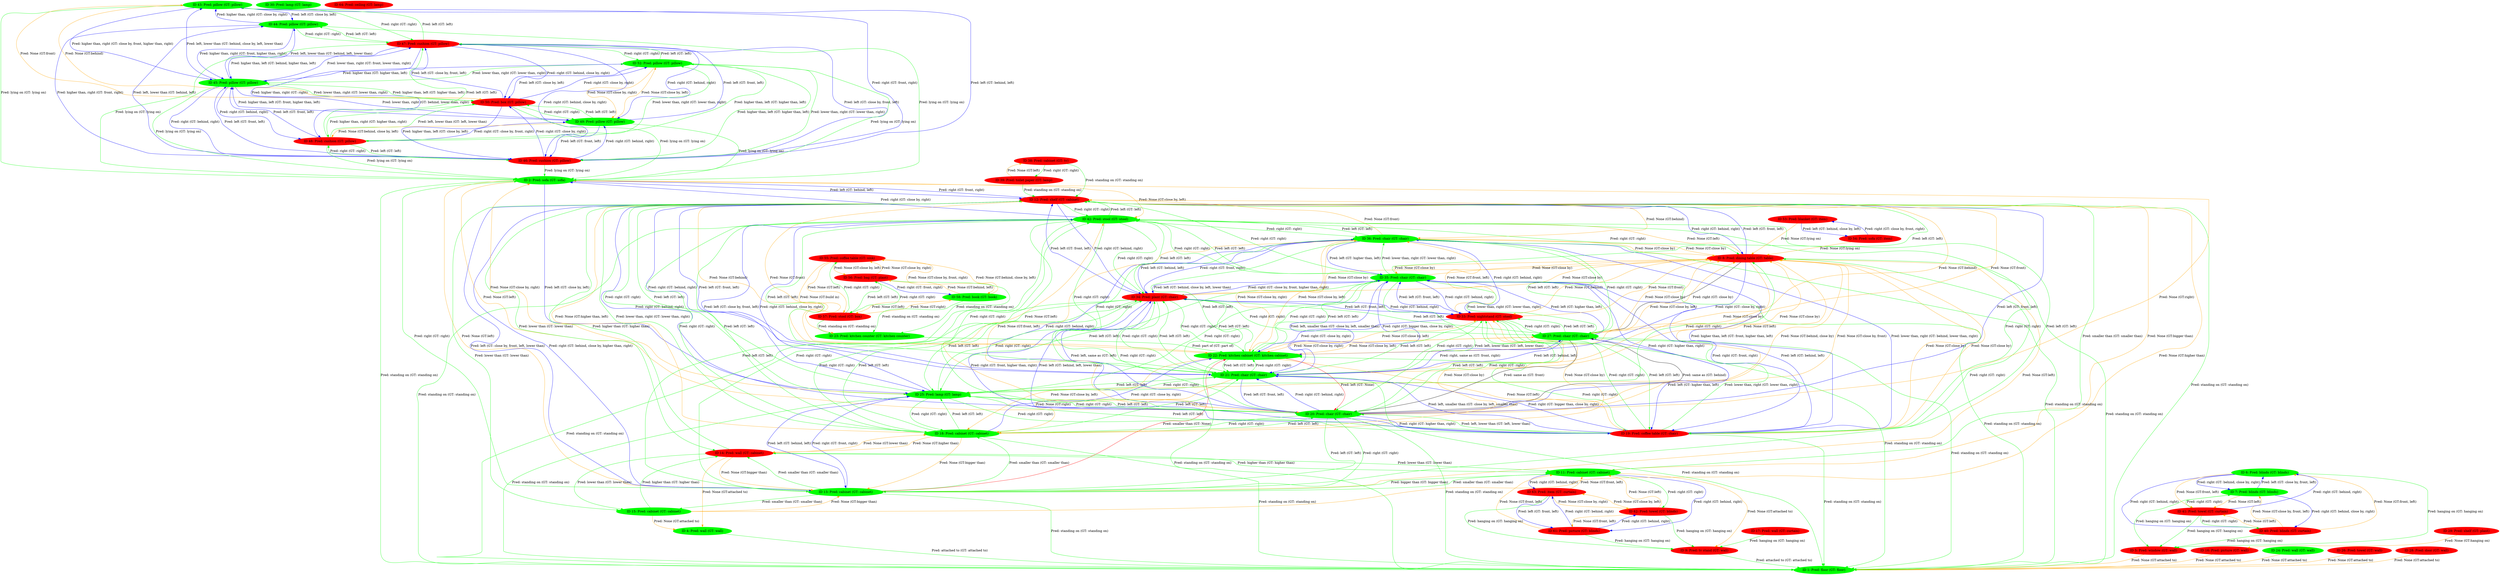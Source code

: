 // 3DSSG: f62fd5fd-9a3f-2f44-883a-1e5cf819608e
digraph "f62fd5fd-9a3f-2f44-883a-1e5cf819608e" {
	1 [label="ID 1: Pred: floor (GT: floor)" color=green style=filled]
	2 [label="ID 2: Pred: sofa (GT: sofa)" color=green style=filled]
	4 [label="ID 4: Pred: wall (GT: wall)" color=green style=filled]
	5 [label="ID 5: Pred: window (GT: wall)" color=red style=filled]
	6 [label="ID 6: Pred: blinds (GT: blinds)" color=green style=filled]
	7 [label="ID 7: Pred: blinds (GT: blinds)" color=green style=filled]
	8 [label="ID 8: Pred: dining table (GT: table)" color=red style=filled]
	9 [label="ID 9: Pred: tv stand (GT: wall)" color=red style=filled]
	11 [label="ID 11: Pred: cabinet (GT: cabinet)" color=green style=filled]
	12 [label="ID 12: Pred: shelf (GT: cabinet)" color=red style=filled]
	13 [label="ID 13: Pred: cabinet (GT: cabinet)" color=green style=filled]
	14 [label="ID 14: Pred: wall (GT: cabinet)" color=red style=filled]
	15 [label="ID 15: Pred: cabinet (GT: cabinet)" color=green style=filled]
	16 [label="ID 16: Pred: picture (GT: wall)" color=red style=filled]
	17 [label="ID 17: Pred: wall (GT: curtain)" color=red style=filled]
	18 [label="ID 18: Pred: cabinet (GT: cabinet)" color=green style=filled]
	19 [label="ID 19: Pred: coffee table (GT: chair)" color=red style=filled]
	20 [label="ID 20: Pred: chair (GT: chair)" color=green style=filled]
	21 [label="ID 21: Pred: chair (GT: chair)" color=green style=filled]
	22 [label="ID 22: Pred: kitchen cabinet (GT: kitchen cabinet)" color=green style=filled]
	23 [label="ID 23: Pred: kitchen counter (GT: kitchen counter)" color=green style=filled]
	24 [label="ID 24: Pred: wall (GT: wall)" color=green style=filled]
	25 [label="ID 25: Pred: lamp (GT: lamp)" color=green style=filled]
	26 [label="ID 26: Pred: towel (GT: wall)" color=red style=filled]
	27 [label="ID 27: Pred: chair (GT: chair)" color=green style=filled]
	28 [label="ID 28: Pred: door (GT: wall)" color=red style=filled]
	29 [label="ID 29: Pred: shelf (GT: plant)" color=red style=filled]
	30 [label="ID 30: Pred: lamp (GT: lamp)" color=green style=filled]
	33 [label="ID 33: Pred: nightstand (GT: stool)" color=red style=filled]
	34 [label="ID 34: Pred: plant (GT: chair)" color=red style=filled]
	35 [label="ID 35: Pred: chair (GT: chair)" color=green style=filled]
	36 [label="ID 36: Pred: chair (GT: chair)" color=green style=filled]
	38 [label="ID 38: Pred: cabinet (GT: tv)" color=red style=filled]
	39 [label="ID 39: Pred: toilet paper (GT: lamp)" color=red style=filled]
	40 [label="ID 40: Pred: blinds (GT: curtain)" color=red style=filled]
	41 [label="ID 41: Pred: towel (GT: curtain)" color=red style=filled]
	42 [label="ID 42: Pred: stool (GT: stool)" color=green style=filled]
	43 [label="ID 43: Pred: pillow (GT: pillow)" color=green style=filled]
	44 [label="ID 44: Pred: pillow (GT: pillow)" color=green style=filled]
	45 [label="ID 45: Pred: pillow (GT: pillow)" color=green style=filled]
	46 [label="ID 46: Pred: cushion (GT: pillow)" color=red style=filled]
	47 [label="ID 47: Pred: cushion (GT: pillow)" color=red style=filled]
	48 [label="ID 48: Pred: cushion (GT: pillow)" color=red style=filled]
	49 [label="ID 49: Pred: pillow (GT: pillow)" color=green style=filled]
	50 [label="ID 50: Pred: box (GT: pillow)" color=red style=filled]
	52 [label="ID 52: Pred: pillow (GT: pillow)" color=green style=filled]
	53 [label="ID 53: Pred: blanket (GT: item)" color=red style=filled]
	54 [label="ID 54: Pred: sofa (GT: item)" color=red style=filled]
	55 [label="ID 55: Pred: coffee table (GT: sink)" color=red style=filled]
	56 [label="ID 56: Pred: bag (GT: plant)" color=red style=filled]
	57 [label="ID 57: Pred: stool (GT: box)" color=red style=filled]
	58 [label="ID 58: Pred: book (GT: book)" color=green style=filled]
	61 [label="ID 61: Pred: picture (GT: blinds)" color=red style=filled]
	62 [label="ID 62: Pred: towel (GT: blinds)" color=red style=filled]
	63 [label="ID 63: Pred: item (GT: curtain)" color=red style=filled]
	64 [label="ID 64: Pred: ceiling (GT: lamp)" color=red style=filled]
	2 -> 1 [label="Pred: standing on (GT: standing on)" color=green]
	2 -> 12 [label="Pred: left (GT: behind, left)" color=blue]
	2 -> 13 [label="Pred: None (GT:left)" color=orange]
	2 -> 20 [label="Pred: None (GT:left)" color=orange]
	2 -> 25 [label="Pred: left (GT: close by, left)" color=blue]
	2 -> 42 [label="Pred: None (GT:close by, left)" color=orange]
	4 -> 1 [label="Pred: attached to (GT: attached to)" color=green]
	5 -> 1 [label="Pred: None (GT:attached to)" color=orange]
	6 -> 5 [label="Pred: hanging on (GT: hanging on)" color=green]
	6 -> 7 [label="Pred: right (GT: behind, close by, right)" color=blue]
	6 -> 40 [label="Pred: right (GT: behind, right)" color=blue]
	6 -> 41 [label="Pred: None (GT:front, left)" color=orange]
	7 -> 5 [label="Pred: hanging on (GT: hanging on)" color=green]
	7 -> 6 [label="Pred: left (GT: close by, front, left)" color=blue]
	7 -> 40 [label="Pred: right (GT: behind, close by, right)" color=blue]
	7 -> 41 [label="Pred: None (GT:left)" color=orange]
	8 -> 1 [label="Pred: standing on (GT: standing on)" color=green]
	8 -> 12 [label="Pred: left (GT: front, left)" color=blue]
	8 -> 13 [label="Pred: None (GT:left)" color=orange]
	8 -> 19 [label="Pred: None (GT:close by)" color=orange]
	8 -> 20 [label="Pred: None (GT:close by, front)" color=orange]
	8 -> 21 [label="Pred: None (GT:close by)" color=orange]
	8 -> 22 [label="Pred: right (GT: close by, right)" color=blue]
	8 -> 25 [label="Pred: None (GT:left)" color=orange]
	8 -> 27 [label="Pred: right (GT: close by)" color=black]
	8 -> 33 [label="Pred: None (GT:behind)" color=orange]
	8 -> 34 [label="Pred: None (GT:close by)" color=orange]
	8 -> 35 [label="Pred: None (GT:close by)" color=orange]
	8 -> 36 [label="Pred: None (GT:close by)" color=orange]
	8 -> 42 [label="Pred: None (GT:left)" color=orange]
	9 -> 1 [label="Pred: attached to (GT: attached to)" color=green]
	11 -> 9 [label="Pred: None (GT:attached to)" color=orange]
	11 -> 12 [label="Pred: None (GT:bigger than)" color=orange]
	11 -> 13 [label="Pred: bigger than (GT: bigger than)" color=green]
	11 -> 14 [label="Pred: higher than (GT: higher than)" color=green]
	11 -> 61 [label="Pred: right (GT: behind, right)" color=blue]
	11 -> 62 [label="Pred: right (GT: right)" color=green]
	11 -> 63 [label="Pred: right (GT: behind, right)" color=blue]
	12 -> 1 [label="Pred: standing on (GT: standing on)" color=green]
	12 -> 2 [label="Pred: right (GT: front, right)" color=blue]
	12 -> 8 [label="Pred: right (GT: behind, right)" color=blue]
	12 -> 11 [label="Pred: smaller than (GT: smaller than)" color=green]
	12 -> 13 [label="Pred: left (GT: close by, front, left, lower than)" color=blue]
	12 -> 14 [label="Pred: lower than (GT: lower than)" color=green]
	12 -> 15 [label="Pred: lower than (GT: lower than)" color=green]
	12 -> 18 [label="Pred: lower than, right (GT: lower than, right)" color=green]
	12 -> 20 [label="Pred: right (GT: behind, right)" color=blue]
	12 -> 21 [label="Pred: right (GT: behind, right)" color=blue]
	12 -> 22 [label="Pred: None (GT:behind)" color=orange]
	12 -> 25 [label="Pred: right (GT: right)" color=green]
	12 -> 27 [label="Pred: None (GT:behind)" color=orange]
	12 -> 34 [label="Pred: right (GT: behind, right)" color=blue]
	12 -> 35 [label="Pred: right (GT: right)" color=green]
	12 -> 36 [label="Pred: None (GT:behind)" color=orange]
	12 -> 42 [label="Pred: right (GT: right)" color=green]
	13 -> 1 [label="Pred: standing on (GT: standing on)" color=green]
	13 -> 2 [label="Pred: right (GT: right)" color=green]
	13 -> 8 [label="Pred: right (GT: right)" color=green]
	13 -> 11 [label="Pred: smaller than (GT: smaller than)" color=green]
	13 -> 12 [label="Pred: right (GT: behind, close by, higher than, right)" color=blue]
	13 -> 14 [label="Pred: smaller than (GT: smaller than)" color=green]
	13 -> 15 [label="Pred: smaller than (GT: smaller than)" color=green]
	13 -> 18 [label="Pred: smaller than (GT: smaller than)" color=green]
	13 -> 20 [label="Pred: right (GT: right)" color=green]
	13 -> 25 [label="Pred: right (GT: front, right)" color=blue]
	13 -> 42 [label="Pred: right (GT: right)" color=green]
	14 -> 4 [label="Pred: None (GT:attached to)" color=orange]
	14 -> 11 [label="Pred: lower than (GT: lower than)" color=green]
	14 -> 12 [label="Pred: higher than (GT: higher than)" color=green]
	14 -> 13 [label="Pred: None (GT:bigger than)" color=orange]
	14 -> 15 [label="Pred: lower than (GT: lower than)" color=green]
	14 -> 18 [label="Pred: None (GT:lower than)" color=orange]
	15 -> 4 [label="Pred: None (GT:attached to)" color=orange]
	15 -> 12 [label="Pred: None (GT:higher than)" color=orange]
	15 -> 13 [label="Pred: None (GT:bigger than)" color=orange]
	15 -> 14 [label="Pred: higher than (GT: higher than)" color=green]
	16 -> 1 [label="Pred: None (GT:attached to)" color=orange]
	17 -> 9 [label="Pred: hanging on (GT: hanging on)" color=green]
	18 -> 1 [label="Pred: standing on (GT: standing on)" color=green]
	18 -> 12 [label="Pred: None (GT:higher than, left)" color=orange]
	18 -> 13 [label="Pred: None (GT:bigger than)" color=orange]
	18 -> 14 [label="Pred: None (GT:higher than)" color=orange]
	18 -> 20 [label="Pred: left (GT: left)" color=green]
	18 -> 21 [label="Pred: left (GT: left)" color=green]
	18 -> 22 [label="Pred: right (GT: close by, right)" color=blue]
	18 -> 25 [label="Pred: left (GT: left)" color=green]
	18 -> 33 [label="Pred: None (GT:close by)" color=orange]
	18 -> 34 [label="Pred: left (GT: left)" color=green]
	18 -> 42 [label="Pred: left (GT: left)" color=green]
	19 -> 1 [label="Pred: standing on (GT: standing on)" color=green]
	19 -> 8 [label="Pred: None (GT:close by)" color=orange]
	19 -> 20 [label="Pred: left, lower than (GT: left, lower than)" color=green]
	19 -> 21 [label="Pred: left, smaller than (GT: close by, left, smaller than)" color=blue]
	19 -> 22 [label="Pred: right (GT: right)" color=green]
	19 -> 25 [label="Pred: left (GT: left)" color=green]
	19 -> 27 [label="Pred: lower than, right (GT: lower than, right)" color=green]
	19 -> 33 [label="Pred: right (GT: right)" color=green]
	19 -> 34 [label="Pred: left (GT: behind, left, lower than)" color=blue]
	19 -> 35 [label="Pred: left (GT: behind, left)" color=blue]
	19 -> 36 [label="Pred: lower than, right (GT: behind, lower than, right)" color=blue]
	19 -> 42 [label="Pred: left (GT: left)" color=green]
	20 -> 1 [label="Pred: standing on (GT: standing on)" color=green]
	20 -> 2 [label="Pred: None (GT:right)" color=orange]
	20 -> 8 [label="Pred: None (GT:behind, close by)" color=orange]
	20 -> 12 [label="Pred: left (GT: front, left)" color=blue]
	20 -> 13 [label="Pred: left (GT: left)" color=green]
	20 -> 18 [label="Pred: right (GT: right)" color=green]
	20 -> 19 [label="Pred: right (GT: higher than, right)" color=blue]
	20 -> 21 [label="Pred: right (GT: behind, right)" color=blue]
	20 -> 25 [label="Pred: left (GT: left)" color=green]
	20 -> 27 [label="Pred: same as (GT: behind)" color=black]
	20 -> 33 [label="Pred: right (GT: right)" color=green]
	20 -> 34 [label="Pred: right (GT: right)" color=green]
	20 -> 35 [label="Pred: right (GT: higher than, right)" color=blue]
	20 -> 36 [label="Pred: right (GT: behind, right)" color=blue]
	20 -> 42 [label="Pred: None (GT:left)" color=orange]
	21 -> 1 [label="Pred: standing on (GT: standing on)" color=green]
	21 -> 8 [label="Pred: None (GT:close by)" color=orange]
	21 -> 12 [label="Pred: left (GT: front, left)" color=blue]
	21 -> 18 [label="Pred: None (GT:right)" color=orange]
	21 -> 19 [label="Pred: right (GT: bigger than, close by, right)" color=blue]
	21 -> 20 [label="Pred: left (GT: front, left)" color=blue]
	21 -> 22 [label="Pred: right (GT: right)" color=green]
	21 -> 25 [label="Pred: left (GT: left)" color=green]
	21 -> 27 [label="Pred: right, same as (GT: front, right)" color=blue]
	21 -> 33 [label="Pred: right (GT: right)" color=green]
	21 -> 34 [label="Pred: left (GT: left)" color=green]
	21 -> 35 [label="Pred: right (GT: bigger than, close by, right)" color=blue]
	21 -> 36 [label="Pred: right (GT: right)" color=green]
	21 -> 42 [label="Pred: left (GT: left)" color=green]
	22 -> 1 [label="Pred: standing on (GT: standing on)" color=green]
	22 -> 8 [label="Pred: None (GT:close by, left)" color=orange]
	22 -> 12 [label="Pred: None (GT:front)" color=orange]
	22 -> 18 [label="Pred: None (GT:close by, left)" color=orange]
	22 -> 19 [label="Pred: None (GT:left)" color=orange]
	22 -> 21 [label="Pred: left (GT: left)" color=green]
	22 -> 27 [label="Pred: None (GT:close by, left)" color=orange]
	22 -> 33 [label="Pred: None (GT:close by, left)" color=orange]
	22 -> 34 [label="Pred: left (GT: left)" color=green]
	22 -> 35 [label="Pred: left (GT: left)" color=green]
	22 -> 36 [label="Pred: None (GT:close by, left)" color=orange]
	23 -> 22 [label="Pred: part of (GT: part of)" color=green]
	24 -> 1 [label="Pred: None (GT:attached to)" color=orange]
	25 -> 1 [label="Pred: standing on (GT: standing on)" color=green]
	25 -> 2 [label="Pred: None (GT:close by, right)" color=orange]
	25 -> 8 [label="Pred: right (GT: right)" color=green]
	25 -> 12 [label="Pred: left (GT: left)" color=green]
	25 -> 13 [label="Pred: left (GT: behind, left)" color=blue]
	25 -> 18 [label="Pred: right (GT: right)" color=green]
	25 -> 19 [label="Pred: right (GT: right)" color=green]
	25 -> 20 [label="Pred: right (GT: right)" color=green]
	25 -> 21 [label="Pred: right (GT: right)" color=green]
	25 -> 34 [label="Pred: right (GT: right)" color=green]
	25 -> 35 [label="Pred: right (GT: right)" color=green]
	25 -> 42 [label="Pred: right (GT: behind, close by, right)" color=blue]
	26 -> 1 [label="Pred: None (GT:attached to)" color=orange]
	27 -> 1 [label="Pred: standing on (GT: standing on)" color=green]
	27 -> 8 [label="Pred: None (GT:close by)" color=orange]
	27 -> 12 [label="Pred: None (GT:front)" color=orange]
	27 -> 19 [label="Pred: left (GT: higher than, left)" color=blue]
	27 -> 20 [label="Pred: same as (GT: front)" color=black]
	27 -> 21 [label="Pred: left (GT: behind, left)" color=blue]
	27 -> 22 [label="Pred: None (GT:close by, right)" color=orange]
	27 -> 33 [label="Pred: left (GT: left)" color=green]
	27 -> 34 [label="Pred: left (GT: left)" color=green]
	27 -> 35 [label="Pred: left (GT: higher than, left)" color=blue]
	27 -> 36 [label="Pred: left (GT: left)" color=green]
	28 -> 1 [label="Pred: None (GT:attached to)" color=orange]
	29 -> 16 [label="Pred: None (GT:hanging on)" color=orange]
	33 -> 1 [label="Pred: standing on (GT: standing on)" color=green]
	33 -> 8 [label="Pred: None (GT:front)" color=orange]
	33 -> 18 [label="Pred: None (GT:close by)" color=orange]
	33 -> 19 [label="Pred: left (GT: left)" color=green]
	33 -> 20 [label="Pred: left (GT: left)" color=green]
	33 -> 21 [label="Pred: left (GT: left)" color=green]
	33 -> 22 [label="Pred: right (GT: close by, right)" color=blue]
	33 -> 27 [label="Pred: right (GT: right)" color=green]
	33 -> 34 [label="Pred: left (GT: front, left)" color=blue]
	33 -> 35 [label="Pred: left (GT: front, left)" color=blue]
	33 -> 36 [label="Pred: None (GT:front, left)" color=orange]
	34 -> 1 [label="Pred: standing on (GT: standing on)" color=green]
	34 -> 8 [label="Pred: None (GT:close by)" color=orange]
	34 -> 12 [label="Pred: left (GT: front, left)" color=blue]
	34 -> 18 [label="Pred: right (GT: right)" color=green]
	34 -> 19 [label="Pred: right (GT: front, higher than, right)" color=blue]
	34 -> 20 [label="Pred: left, same as (GT: left)" color=blue]
	34 -> 21 [label="Pred: right (GT: right)" color=green]
	34 -> 22 [label="Pred: right (GT: right)" color=green]
	34 -> 25 [label="Pred: left (GT: left)" color=green]
	34 -> 27 [label="Pred: right (GT: right)" color=green]
	34 -> 33 [label="Pred: right (GT: behind, right)" color=blue]
	34 -> 35 [label="Pred: right (GT: close by, front, higher than, right)" color=blue]
	34 -> 36 [label="Pred: right (GT: front, right)" color=blue]
	34 -> 42 [label="Pred: left (GT: left)" color=green]
	35 -> 1 [label="Pred: standing on (GT: standing on)" color=green]
	35 -> 8 [label="Pred: None (GT:close by)" color=orange]
	35 -> 12 [label="Pred: left (GT: left)" color=green]
	35 -> 19 [label="Pred: right (GT: front, right)" color=blue]
	35 -> 20 [label="Pred: left, lower than (GT: left, lower than)" color=green]
	35 -> 21 [label="Pred: left, smaller than (GT: close by, left, smaller than)" color=blue]
	35 -> 22 [label="Pred: right (GT: right)" color=green]
	35 -> 25 [label="Pred: left (GT: left)" color=green]
	35 -> 27 [label="Pred: lower than, right (GT: lower than, right)" color=green]
	35 -> 33 [label="Pred: right (GT: behind, right)" color=blue]
	35 -> 34 [label="Pred: left (GT: behind, close by, left, lower than)" color=blue]
	35 -> 36 [label="Pred: lower than, right (GT: lower than, right)" color=green]
	35 -> 42 [label="Pred: left (GT: left)" color=green]
	36 -> 1 [label="Pred: standing on (GT: standing on)" color=green]
	36 -> 8 [label="Pred: None (GT:close by)" color=orange]
	36 -> 12 [label="Pred: None (GT:front)" color=orange]
	36 -> 19 [label="Pred: higher than, left (GT: front, higher than, left)" color=blue]
	36 -> 20 [label="Pred: None (GT:front, left)" color=orange]
	36 -> 21 [label="Pred: left (GT: left)" color=green]
	36 -> 22 [label="Pred: None (GT:close by, right)" color=orange]
	36 -> 27 [label="Pred: right (GT: right)" color=green]
	36 -> 33 [label="Pred: right (GT: behind, right)" color=blue]
	36 -> 34 [label="Pred: left (GT: behind, left)" color=blue]
	36 -> 35 [label="Pred: left (GT: higher than, left)" color=blue]
	36 -> 42 [label="Pred: left (GT: left)" color=green]
	38 -> 12 [label="Pred: standing on (GT: standing on)" color=green]
	38 -> 39 [label="Pred: right (GT: right)" color=green]
	39 -> 12 [label="Pred: standing on (GT: standing on)" color=green]
	39 -> 38 [label="Pred: None (GT:left)" color=orange]
	40 -> 5 [label="Pred: hanging on (GT: hanging on)" color=green]
	40 -> 6 [label="Pred: None (GT:front, left)" color=orange]
	40 -> 7 [label="Pred: None (GT:close by, front, left)" color=orange]
	40 -> 41 [label="Pred: None (GT:left)" color=orange]
	41 -> 5 [label="Pred: hanging on (GT: hanging on)" color=green]
	41 -> 6 [label="Pred: right (GT: behind, right)" color=blue]
	41 -> 7 [label="Pred: right (GT: right)" color=green]
	41 -> 40 [label="Pred: right (GT: right)" color=green]
	42 -> 1 [label="Pred: standing on (GT: standing on)" color=green]
	42 -> 2 [label="Pred: right (GT: close by, right)" color=blue]
	42 -> 8 [label="Pred: right (GT: right)" color=green]
	42 -> 12 [label="Pred: left (GT: left)" color=green]
	42 -> 13 [label="Pred: left (GT: left)" color=green]
	42 -> 18 [label="Pred: right (GT: right)" color=green]
	42 -> 19 [label="Pred: right (GT: right)" color=green]
	42 -> 20 [label="Pred: right (GT: right)" color=green]
	42 -> 21 [label="Pred: right (GT: right)" color=green]
	42 -> 25 [label="Pred: left (GT: close by, front, left)" color=blue]
	42 -> 34 [label="Pred: right (GT: right)" color=green]
	42 -> 35 [label="Pred: right (GT: right)" color=green]
	42 -> 36 [label="Pred: right (GT: right)" color=green]
	43 -> 2 [label="Pred: lying on (GT: lying on)" color=green]
	43 -> 44 [label="Pred: left (GT: close by, left)" color=blue]
	43 -> 45 [label="Pred: higher than, right (GT: close by, front, higher than, right)" color=blue]
	43 -> 46 [label="Pred: right (GT: front, right)" color=blue]
	43 -> 47 [label="Pred: right (GT: right)" color=green]
	43 -> 50 [label="Pred: None (GT:front)" color=orange]
	44 -> 2 [label="Pred: lying on (GT: lying on)" color=green]
	44 -> 43 [label="Pred: higher than, right (GT: close by, right)" color=blue]
	44 -> 45 [label="Pred: higher than, right (GT: front, higher than, right)" color=blue]
	44 -> 46 [label="Pred: higher than, right (GT: front, right)" color=blue]
	44 -> 47 [label="Pred: right (GT: right)" color=green]
	45 -> 2 [label="Pred: lying on (GT: lying on)" color=green]
	45 -> 43 [label="Pred: left, lower than (GT: behind, close by, left, lower than)" color=blue]
	45 -> 44 [label="Pred: left, lower than (GT: behind, left, lower than)" color=blue]
	45 -> 46 [label="Pred: right (GT: behind, right)" color=blue]
	45 -> 47 [label="Pred: lower than, right (GT: front, lower than, right)" color=blue]
	45 -> 48 [label="Pred: right (GT: behind, right)" color=blue]
	45 -> 49 [label="Pred: lower than, right (GT: behind, lower than, right)" color=blue]
	45 -> 50 [label="Pred: lower than, right (GT: lower than, right)" color=green]
	45 -> 52 [label="Pred: lower than, right (GT: lower than, right)" color=green]
	46 -> 2 [label="Pred: lying on (GT: lying on)" color=green]
	46 -> 43 [label="Pred: left (GT: behind, left)" color=blue]
	46 -> 44 [label="Pred: left, lower than (GT: behind, left)" color=blue]
	46 -> 45 [label="Pred: left (GT: front, left)" color=blue]
	46 -> 47 [label="Pred: left (GT: close by, front, left)" color=blue]
	46 -> 48 [label="Pred: right (GT: right)" color=green]
	46 -> 49 [label="Pred: right (GT: behind, right)" color=blue]
	46 -> 50 [label="Pred: right (GT: close by, right)" color=blue]
	46 -> 52 [label="Pred: lower than, right (GT: lower than, right)" color=green]
	47 -> 2 [label="Pred: lying on (GT: lying on)" color=green]
	47 -> 43 [label="Pred: left (GT: left)" color=green]
	47 -> 44 [label="Pred: left (GT: left)" color=green]
	47 -> 45 [label="Pred: higher than, left (GT: behind, higher than, left)" color=blue]
	47 -> 46 [label="Pred: right (GT: behind, close by, right)" color=blue]
	47 -> 48 [label="Pred: higher than, right (GT: right)" color=blue]
	47 -> 49 [label="Pred: right (GT: behind, right)" color=blue]
	47 -> 50 [label="Pred: right (GT: behind, close by, right)" color=blue]
	47 -> 52 [label="Pred: right (GT: right)" color=green]
	48 -> 2 [label="Pred: lying on (GT: lying on)" color=green]
	48 -> 45 [label="Pred: left (GT: front, left)" color=blue]
	48 -> 46 [label="Pred: left (GT: left)" color=green]
	48 -> 47 [label="Pred: left (GT: left)" color=green]
	48 -> 49 [label="Pred: right (GT: close by, front, right)" color=blue]
	48 -> 50 [label="Pred: left, lower than (GT: left, lower than)" color=green]
	48 -> 52 [label="Pred: lower than, right (GT: lower than, right)" color=green]
	49 -> 2 [label="Pred: lying on (GT: lying on)" color=green]
	49 -> 45 [label="Pred: higher than, left (GT: front, higher than, left)" color=blue]
	49 -> 46 [label="Pred: left (GT: front, left)" color=blue]
	49 -> 47 [label="Pred: left (GT: front, left)" color=blue]
	49 -> 48 [label="Pred: None (GT:behind, close by, left)" color=orange]
	49 -> 50 [label="Pred: left (GT: left)" color=green]
	49 -> 52 [label="Pred: None (GT:close by, left)" color=orange]
	50 -> 2 [label="Pred: lying on (GT: lying on)" color=green]
	50 -> 43 [label="Pred: None (GT:behind)" color=orange]
	50 -> 45 [label="Pred: higher than, left (GT: higher than, left)" color=green]
	50 -> 46 [label="Pred: higher than, left (GT: close by, left)" color=blue]
	50 -> 47 [label="Pred: left (GT: close by, front, left)" color=blue]
	50 -> 48 [label="Pred: higher than, right (GT: higher than, right)" color=green]
	50 -> 49 [label="Pred: right (GT: right)" color=green]
	50 -> 52 [label="Pred: right (GT: close by, right)" color=blue]
	52 -> 2 [label="Pred: lying on (GT: lying on)" color=green]
	52 -> 45 [label="Pred: higher than (GT: higher than, left)" color=blue]
	52 -> 46 [label="Pred: higher than, left (GT: higher than, left)" color=green]
	52 -> 47 [label="Pred: left (GT: left)" color=green]
	52 -> 48 [label="Pred: higher than, left (GT: higher than, left)" color=green]
	52 -> 49 [label="Pred: None (GT:close by, right)" color=orange]
	52 -> 50 [label="Pred: left (GT: close by, left)" color=blue]
	53 -> 8 [label="Pred: None (GT:lying on)" color=orange]
	53 -> 54 [label="Pred: left (GT: behind, close by, left)" color=blue]
	54 -> 8 [label="Pred: None (GT:lying on)" color=orange]
	54 -> 53 [label="Pred: right (GT: close by, front, right)" color=blue]
	55 -> 23 [label="Pred: None (GT:build in)" color=orange]
	55 -> 56 [label="Pred: None (GT:close by, left)" color=orange]
	55 -> 57 [label="Pred: None (GT:left)" color=orange]
	55 -> 58 [label="Pred: None (GT:close by, front, right)" color=orange]
	56 -> 23 [label="Pred: standing on (GT: standing on)" color=green]
	56 -> 55 [label="Pred: None (GT:close by, right)" color=orange]
	56 -> 57 [label="Pred: left (GT: left)" color=green]
	56 -> 58 [label="Pred: right (GT: front, right)" color=blue]
	57 -> 23 [label="Pred: standing on (GT: standing on)" color=green]
	57 -> 55 [label="Pred: right (GT: right)" color=green]
	57 -> 56 [label="Pred: right (GT: right)" color=green]
	57 -> 58 [label="Pred: None (GT:right)" color=orange]
	58 -> 23 [label="Pred: standing on (GT: standing on)" color=green]
	58 -> 55 [label="Pred: None (GT:behind, close by, left)" color=orange]
	58 -> 56 [label="Pred: None (GT:behind, left)" color=orange]
	58 -> 57 [label="Pred: None (GT:left)" color=orange]
	61 -> 9 [label="Pred: hanging on (GT: hanging on)" color=green]
	61 -> 11 [label="Pred: None (GT:front, left)" color=orange]
	61 -> 62 [label="Pred: right (GT: behind, right)" color=blue]
	61 -> 63 [label="Pred: right (GT: behind, right)" color=blue]
	62 -> 9 [label="Pred: hanging on (GT: hanging on)" color=green]
	62 -> 11 [label="Pred: None (GT:left)" color=orange]
	62 -> 61 [label="Pred: None (GT:front, left)" color=orange]
	62 -> 63 [label="Pred: None (GT:close by, left)" color=orange]
	63 -> 9 [label="Pred: hanging on (GT: hanging on)" color=green]
	63 -> 11 [label="Pred: None (GT:front, left)" color=orange]
	63 -> 61 [label="Pred: left (GT: front, left)" color=blue]
	63 -> 62 [label="Pred: None (GT:close by, right)" color=orange]
	13 -> 22 [label="Pred: smaller than (GT: None)" color=red]
	22 -> 20 [label="Pred: left (GT: None)" color=red]
}
